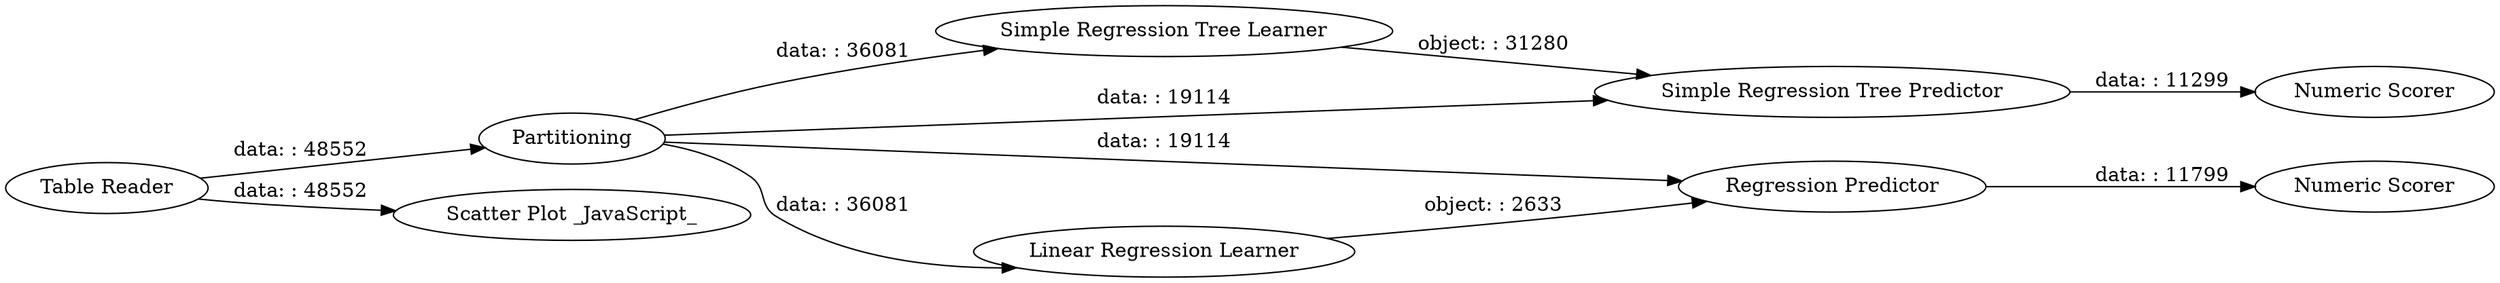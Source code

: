 digraph {
	"-430629422213714418_7" [label="Simple Regression Tree Learner"]
	"-430629422213714418_10" [label="Numeric Scorer"]
	"-430629422213714418_8" [label="Simple Regression Tree Predictor"]
	"-430629422213714418_1" [label="Table Reader"]
	"-430629422213714418_3" [label=Partitioning]
	"-430629422213714418_5" [label="Regression Predictor"]
	"-430629422213714418_4" [label="Linear Regression Learner"]
	"-430629422213714418_6" [label="Numeric Scorer"]
	"-430629422213714418_2" [label="Scatter Plot _JavaScript_"]
	"-430629422213714418_1" -> "-430629422213714418_2" [label="data: : 48552"]
	"-430629422213714418_4" -> "-430629422213714418_5" [label="object: : 2633"]
	"-430629422213714418_3" -> "-430629422213714418_7" [label="data: : 36081"]
	"-430629422213714418_7" -> "-430629422213714418_8" [label="object: : 31280"]
	"-430629422213714418_8" -> "-430629422213714418_10" [label="data: : 11299"]
	"-430629422213714418_5" -> "-430629422213714418_6" [label="data: : 11799"]
	"-430629422213714418_3" -> "-430629422213714418_4" [label="data: : 36081"]
	"-430629422213714418_3" -> "-430629422213714418_5" [label="data: : 19114"]
	"-430629422213714418_3" -> "-430629422213714418_8" [label="data: : 19114"]
	"-430629422213714418_1" -> "-430629422213714418_3" [label="data: : 48552"]
	rankdir=LR
}
